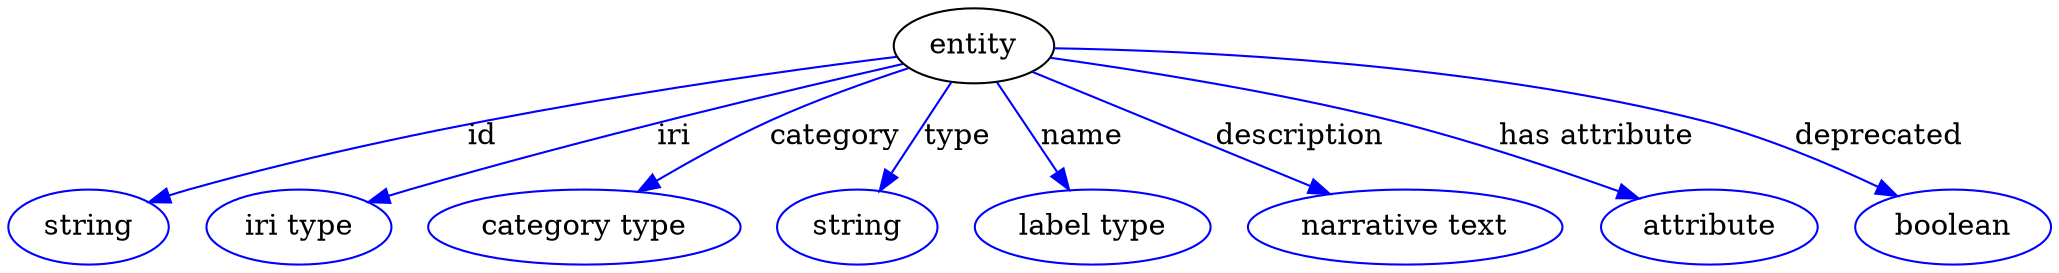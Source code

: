 digraph {
	graph [bb="0,0,979.14,123"];
	node [label="\N"];
	entity	[height=0.5,
		label=entity,
		pos="463.35,105",
		width=1.0652];
	id	[color=blue,
		height=0.5,
		label=string,
		pos="38.347,18",
		width=1.0652];
	entity -> id	[color=blue,
		label=id,
		lp="227.35,61.5",
		pos="e,67.342,29.954 426.42,99.748 358.29,91.374 208.6,70.504 86.347,36 83.241,35.124 80.045,34.151 76.848,33.129",
		style=solid];
	iri	[color=blue,
		height=0.5,
		label="iri type",
		pos="139.35,18",
		width=1.2277];
	entity -> iri	[color=blue,
		label=iri,
		lp="319.35,61.5",
		pos="e,172.62,29.978 429.33,96.327 377.77,84.503 276.88,60.607 192.35,36 189.05,35.039 185.64,34.017 182.22,32.969",
		style=solid];
	category	[color=blue,
		height=0.5,
		label="category type",
		pos="276.35,18",
		width=2.0762];
	entity -> category	[color=blue,
		label=category,
		lp="396.85,61.5",
		pos="e,302.22,35.073 431.92,94.278 412.43,87.882 387.05,78.886 365.35,69 346.84,60.569 327.04,49.651 310.83,40.168",
		style=solid];
	type	[color=blue,
		height=0.5,
		label=string,
		pos="407.35,18",
		width=1.0652];
	entity -> type	[color=blue,
		label=type,
		lp="455.35,61.5",
		pos="e,418.11,35.339 452.55,87.611 444.41,75.264 433.12,58.117 423.85,44.053",
		style=solid];
	name	[color=blue,
		height=0.5,
		label="label type",
		pos="520.35,18",
		width=1.5707];
	entity -> name	[color=blue,
		label=name,
		lp="515.35,61.5",
		pos="e,509,35.92 474.34,87.611 482.51,75.422 493.82,58.556 503.18,44.596",
		style=solid];
	description	[color=blue,
		height=0.5,
		label="narrative text",
		pos="670.35,18",
		width=2.0943];
	entity -> description	[color=blue,
		label=description,
		lp="619.85,61.5",
		pos="e,634.19,33.846 491.26,92.537 525.49,78.483 583.96,54.473 624.75,37.725",
		style=solid];
	"has attribute"	[color=blue,
		height=0.5,
		label=attribute,
		pos="815.35,18",
		width=1.4443];
	entity -> "has attribute"	[color=blue,
		label="has attribute",
		lp="762.35,61.5",
		pos="e,781.59,31.77 500,99.274 540.55,93.662 607.66,83.237 664.35,69 701.16,59.753 741.98,46.02 771.88,35.285",
		style=solid];
	deprecated	[color=blue,
		height=0.5,
		label=boolean,
		pos="932.35,18",
		width=1.2999];
	entity -> deprecated	[color=blue,
		label=deprecated,
		lp="896.85,61.5",
		pos="e,905.73,32.9 501.8,103.87 566.93,102.83 702.67,97.111 813.35,69 842.36,61.631 873.5,48.336 896.65,37.308",
		style=solid];
}
